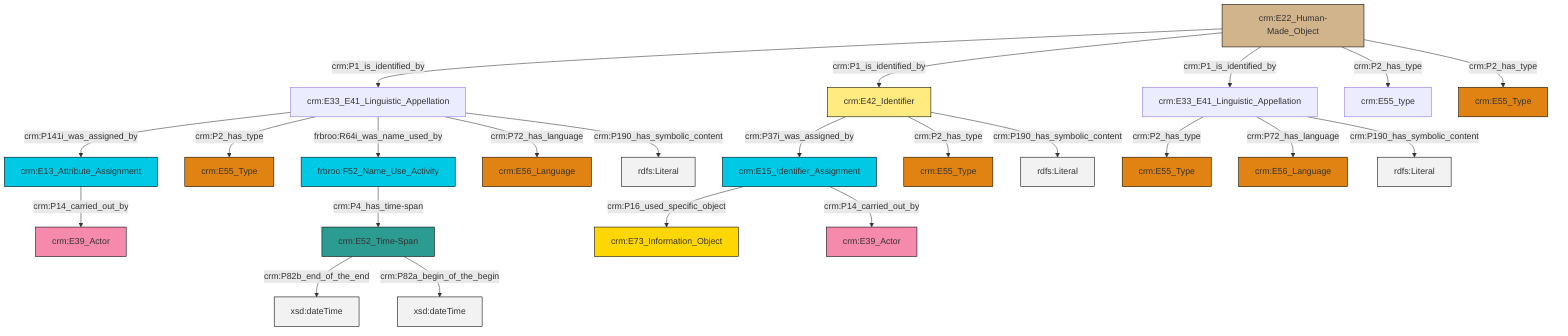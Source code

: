 graph TD
classDef Literal fill:#f2f2f2,stroke:#000000;
classDef CRM_Entity fill:#FFFFFF,stroke:#000000;
classDef Temporal_Entity fill:#00C9E6, stroke:#000000;
classDef Type fill:#E18312, stroke:#000000;
classDef Time-Span fill:#2C9C91, stroke:#000000;
classDef Appellation fill:#FFEB7F, stroke:#000000;
classDef Place fill:#008836, stroke:#000000;
classDef Persistent_Item fill:#B266B2, stroke:#000000;
classDef Conceptual_Object fill:#FFD700, stroke:#000000;
classDef Physical_Thing fill:#D2B48C, stroke:#000000;
classDef Actor fill:#f58aad, stroke:#000000;
classDef PC_Classes fill:#4ce600, stroke:#000000;
classDef Multi fill:#cccccc,stroke:#000000;

0["crm:E15_Identifier_Assignment"]:::Temporal_Entity -->|crm:P16_used_specific_object| 1["crm:E73_Information_Object"]:::Conceptual_Object
2["crm:E33_E41_Linguistic_Appellation"]:::Default -->|crm:P141i_was_assigned_by| 3["crm:E13_Attribute_Assignment"]:::Temporal_Entity
4["crm:E22_Human-Made_Object"]:::Physical_Thing -->|crm:P1_is_identified_by| 2["crm:E33_E41_Linguistic_Appellation"]:::Default
4["crm:E22_Human-Made_Object"]:::Physical_Thing -->|crm:P1_is_identified_by| 7["crm:E42_Identifier"]:::Appellation
5["crm:E33_E41_Linguistic_Appellation"]:::Default -->|crm:P2_has_type| 8["crm:E55_Type"]:::Type
5["crm:E33_E41_Linguistic_Appellation"]:::Default -->|crm:P72_has_language| 9["crm:E56_Language"]:::Type
10["crm:E52_Time-Span"]:::Time-Span -->|crm:P82b_end_of_the_end| 11[xsd:dateTime]:::Literal
7["crm:E42_Identifier"]:::Appellation -->|crm:P37i_was_assigned_by| 0["crm:E15_Identifier_Assignment"]:::Temporal_Entity
5["crm:E33_E41_Linguistic_Appellation"]:::Default -->|crm:P190_has_symbolic_content| 16[rdfs:Literal]:::Literal
2["crm:E33_E41_Linguistic_Appellation"]:::Default -->|crm:P2_has_type| 14["crm:E55_Type"]:::Type
4["crm:E22_Human-Made_Object"]:::Physical_Thing -->|crm:P1_is_identified_by| 5["crm:E33_E41_Linguistic_Appellation"]:::Default
0["crm:E15_Identifier_Assignment"]:::Temporal_Entity -->|crm:P14_carried_out_by| 23["crm:E39_Actor"]:::Actor
4["crm:E22_Human-Made_Object"]:::Physical_Thing -->|crm:P2_has_type| 12["crm:E55_type"]:::Default
2["crm:E33_E41_Linguistic_Appellation"]:::Default -->|frbroo:R64i_was_name_used_by| 21["frbroo:F52_Name_Use_Activity"]:::Temporal_Entity
10["crm:E52_Time-Span"]:::Time-Span -->|crm:P82a_begin_of_the_begin| 25[xsd:dateTime]:::Literal
7["crm:E42_Identifier"]:::Appellation -->|crm:P2_has_type| 27["crm:E55_Type"]:::Type
2["crm:E33_E41_Linguistic_Appellation"]:::Default -->|crm:P72_has_language| 36["crm:E56_Language"]:::Type
2["crm:E33_E41_Linguistic_Appellation"]:::Default -->|crm:P190_has_symbolic_content| 38[rdfs:Literal]:::Literal
3["crm:E13_Attribute_Assignment"]:::Temporal_Entity -->|crm:P14_carried_out_by| 17["crm:E39_Actor"]:::Actor
21["frbroo:F52_Name_Use_Activity"]:::Temporal_Entity -->|crm:P4_has_time-span| 10["crm:E52_Time-Span"]:::Time-Span
7["crm:E42_Identifier"]:::Appellation -->|crm:P190_has_symbolic_content| 41[rdfs:Literal]:::Literal
4["crm:E22_Human-Made_Object"]:::Physical_Thing -->|crm:P2_has_type| 34["crm:E55_Type"]:::Type